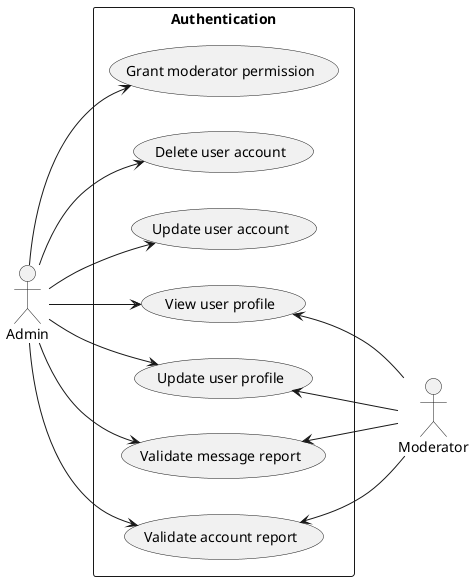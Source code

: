 @startuml
:Moderator: as mod
:Admin: as ad

left to right direction
rectangle Authentication {
  (Grant moderator permission) as grantPermission
  (Delete user account) as deleteAccount
  (Update user account) as updateAccount
  (View user profile) as viewProfile
  (Update user profile) as updateProfile
  (Validate message report) as validateMessage
  (Validate account report) as validateAccount
}

ad --> grantPermission
ad --> deleteAccount
ad --> updateAccount
ad --> viewProfile
ad --> updateProfile
ad --> validateMessage
ad --> validateAccount

viewProfile <-- mod
updateProfile <-- mod
validateMessage <-- mod
validateAccount <-- mod
@enduml